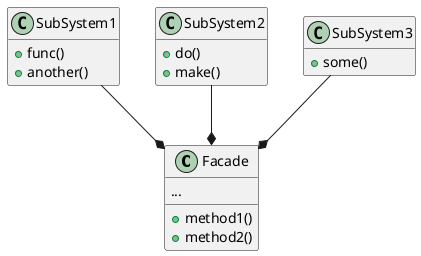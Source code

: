 @startuml
class Facade {
    {field}...
    +method1()
    +method2()
}

class SubSystem1 {
    +func()
    +another()
}

class SubSystem2 {
    +do()
    +make()
}

class SubSystem3 {
    +some()
}

SubSystem1 -d-* Facade
SubSystem2 -d-* Facade
SubSystem3 -d-* Facade

hide empty fields
@enduml
